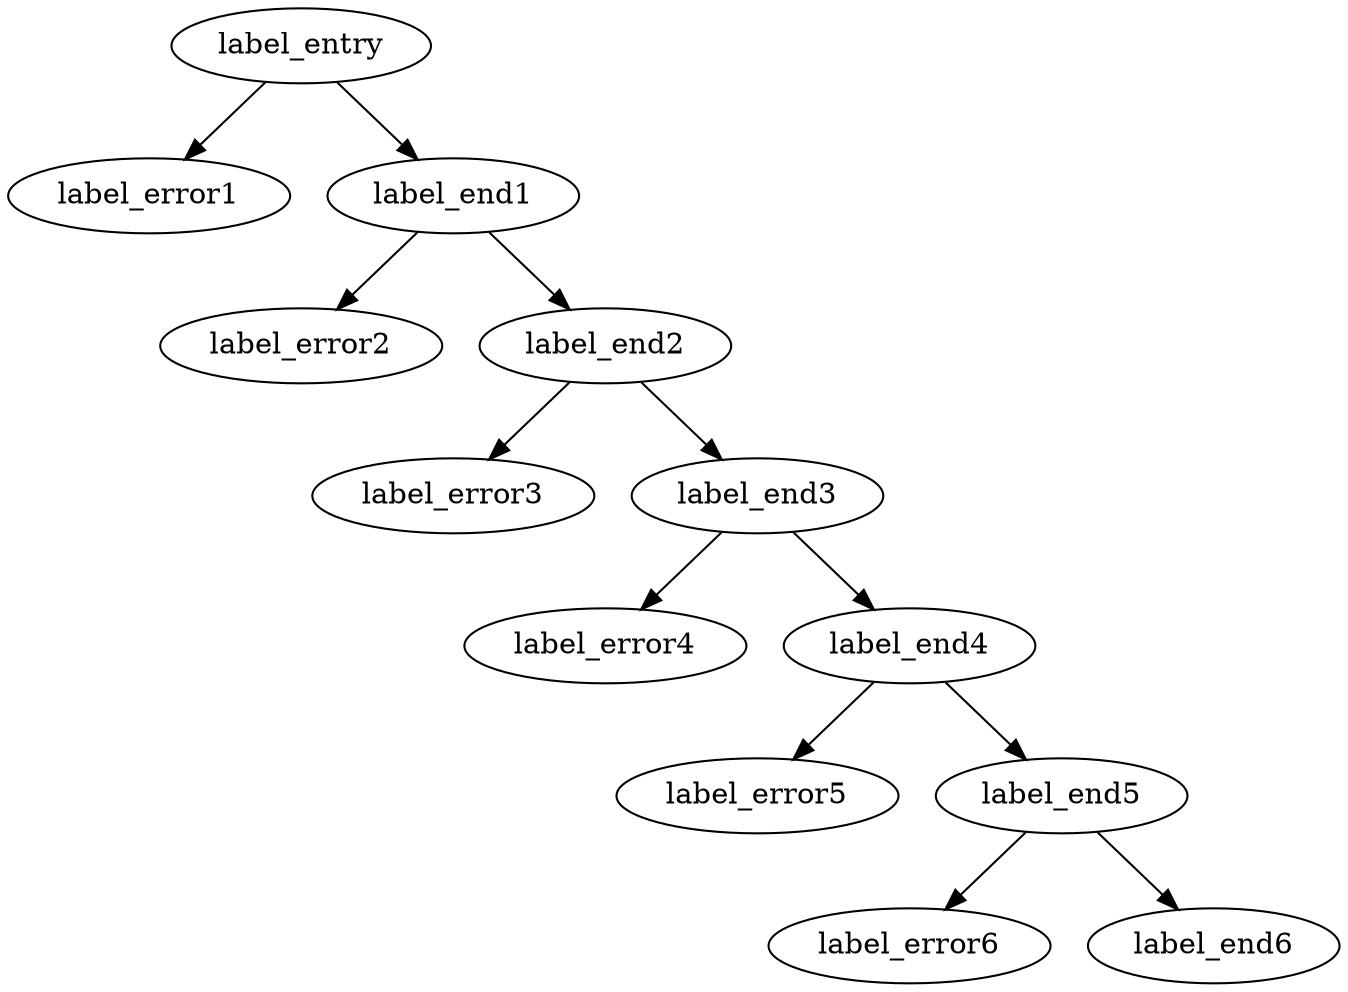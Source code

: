 digraph G {
	label_entry->label_error1;
	label_entry->label_end1;
	label_end1->label_error2;
	label_end1->label_end2;
	label_end2->label_error3;
	label_end2->label_end3;
	label_end3->label_error4;
	label_end3->label_end4;
	label_end4->label_error5;
	label_end4->label_end5;
	label_end5->label_error6;
	label_end5->label_end6;
}
